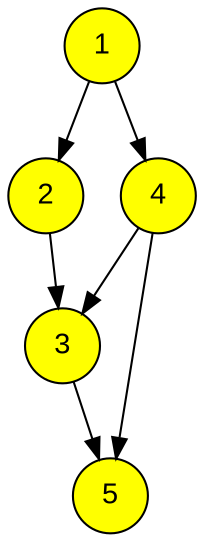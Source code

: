 digraph G {
    node [fontname="Arial", shape=circle, style=filled, fillcolor=yellow];
    1 -> 2;
    1 -> 4;
    2 -> 3;
    3 -> 5;
    4 -> 3;
    4 -> 5;
}
